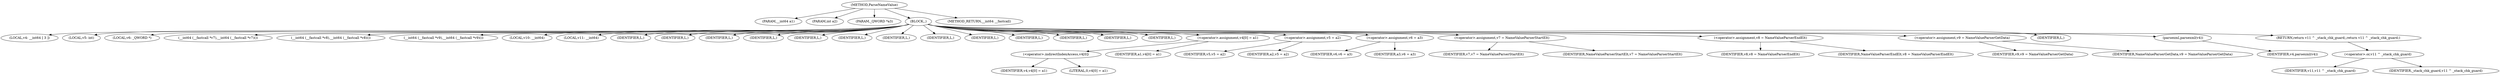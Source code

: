 digraph ParseNameValue {  
"1000109" [label = "(METHOD,ParseNameValue)" ]
"1000110" [label = "(PARAM,__int64 a1)" ]
"1000111" [label = "(PARAM,int a2)" ]
"1000112" [label = "(PARAM,_QWORD *a3)" ]
"1000113" [label = "(BLOCK,,)" ]
"1000114" [label = "(LOCAL,v4: __int64 [ 3 ])" ]
"1000115" [label = "(LOCAL,v5: int)" ]
"1000116" [label = "(LOCAL,v6: _QWORD *)" ]
"1000117" [label = "(__int64 (__fastcall *v7),__int64 (__fastcall *v7)())" ]
"1000118" [label = "(__int64 (__fastcall *v8),__int64 (__fastcall *v8)())" ]
"1000119" [label = "(__int64 (__fastcall *v9),__int64 (__fastcall *v9)())" ]
"1000120" [label = "(LOCAL,v10: __int64)" ]
"1000121" [label = "(LOCAL,v11: __int64)" ]
"1000122" [label = "(IDENTIFIER,L,)" ]
"1000123" [label = "(IDENTIFIER,L,)" ]
"1000124" [label = "(IDENTIFIER,L,)" ]
"1000125" [label = "(IDENTIFIER,L,)" ]
"1000126" [label = "(IDENTIFIER,L,)" ]
"1000127" [label = "(IDENTIFIER,L,)" ]
"1000128" [label = "(IDENTIFIER,L,)" ]
"1000129" [label = "(IDENTIFIER,L,)" ]
"1000130" [label = "(IDENTIFIER,L,)" ]
"1000131" [label = "(IDENTIFIER,L,)" ]
"1000132" [label = "(IDENTIFIER,L,)" ]
"1000133" [label = "(IDENTIFIER,L,)" ]
"1000134" [label = "(IDENTIFIER,L,)" ]
"1000135" [label = "(<operator>.assignment,v4[0] = a1)" ]
"1000136" [label = "(<operator>.indirectIndexAccess,v4[0])" ]
"1000137" [label = "(IDENTIFIER,v4,v4[0] = a1)" ]
"1000138" [label = "(LITERAL,0,v4[0] = a1)" ]
"1000139" [label = "(IDENTIFIER,a1,v4[0] = a1)" ]
"1000140" [label = "(<operator>.assignment,v5 = a2)" ]
"1000141" [label = "(IDENTIFIER,v5,v5 = a2)" ]
"1000142" [label = "(IDENTIFIER,a2,v5 = a2)" ]
"1000143" [label = "(<operator>.assignment,v6 = a3)" ]
"1000144" [label = "(IDENTIFIER,v6,v6 = a3)" ]
"1000145" [label = "(IDENTIFIER,a3,v6 = a3)" ]
"1000146" [label = "(<operator>.assignment,v7 = NameValueParserStartElt)" ]
"1000147" [label = "(IDENTIFIER,v7,v7 = NameValueParserStartElt)" ]
"1000148" [label = "(IDENTIFIER,NameValueParserStartElt,v7 = NameValueParserStartElt)" ]
"1000149" [label = "(<operator>.assignment,v8 = NameValueParserEndElt)" ]
"1000150" [label = "(IDENTIFIER,v8,v8 = NameValueParserEndElt)" ]
"1000151" [label = "(IDENTIFIER,NameValueParserEndElt,v8 = NameValueParserEndElt)" ]
"1000152" [label = "(<operator>.assignment,v9 = NameValueParserGetData)" ]
"1000153" [label = "(IDENTIFIER,v9,v9 = NameValueParserGetData)" ]
"1000154" [label = "(IDENTIFIER,NameValueParserGetData,v9 = NameValueParserGetData)" ]
"1000155" [label = "(IDENTIFIER,L,)" ]
"1000156" [label = "(parsexml,parsexml(v4))" ]
"1000157" [label = "(IDENTIFIER,v4,parsexml(v4))" ]
"1000158" [label = "(RETURN,return v11 ^ _stack_chk_guard;,return v11 ^ _stack_chk_guard;)" ]
"1000159" [label = "(<operator>.or,v11 ^ _stack_chk_guard)" ]
"1000160" [label = "(IDENTIFIER,v11,v11 ^ _stack_chk_guard)" ]
"1000161" [label = "(IDENTIFIER,_stack_chk_guard,v11 ^ _stack_chk_guard)" ]
"1000162" [label = "(METHOD_RETURN,__int64 __fastcall)" ]
  "1000109" -> "1000110" 
  "1000109" -> "1000111" 
  "1000109" -> "1000112" 
  "1000109" -> "1000113" 
  "1000109" -> "1000162" 
  "1000113" -> "1000114" 
  "1000113" -> "1000115" 
  "1000113" -> "1000116" 
  "1000113" -> "1000117" 
  "1000113" -> "1000118" 
  "1000113" -> "1000119" 
  "1000113" -> "1000120" 
  "1000113" -> "1000121" 
  "1000113" -> "1000122" 
  "1000113" -> "1000123" 
  "1000113" -> "1000124" 
  "1000113" -> "1000125" 
  "1000113" -> "1000126" 
  "1000113" -> "1000127" 
  "1000113" -> "1000128" 
  "1000113" -> "1000129" 
  "1000113" -> "1000130" 
  "1000113" -> "1000131" 
  "1000113" -> "1000132" 
  "1000113" -> "1000133" 
  "1000113" -> "1000134" 
  "1000113" -> "1000135" 
  "1000113" -> "1000140" 
  "1000113" -> "1000143" 
  "1000113" -> "1000146" 
  "1000113" -> "1000149" 
  "1000113" -> "1000152" 
  "1000113" -> "1000155" 
  "1000113" -> "1000156" 
  "1000113" -> "1000158" 
  "1000135" -> "1000136" 
  "1000135" -> "1000139" 
  "1000136" -> "1000137" 
  "1000136" -> "1000138" 
  "1000140" -> "1000141" 
  "1000140" -> "1000142" 
  "1000143" -> "1000144" 
  "1000143" -> "1000145" 
  "1000146" -> "1000147" 
  "1000146" -> "1000148" 
  "1000149" -> "1000150" 
  "1000149" -> "1000151" 
  "1000152" -> "1000153" 
  "1000152" -> "1000154" 
  "1000156" -> "1000157" 
  "1000158" -> "1000159" 
  "1000159" -> "1000160" 
  "1000159" -> "1000161" 
}
